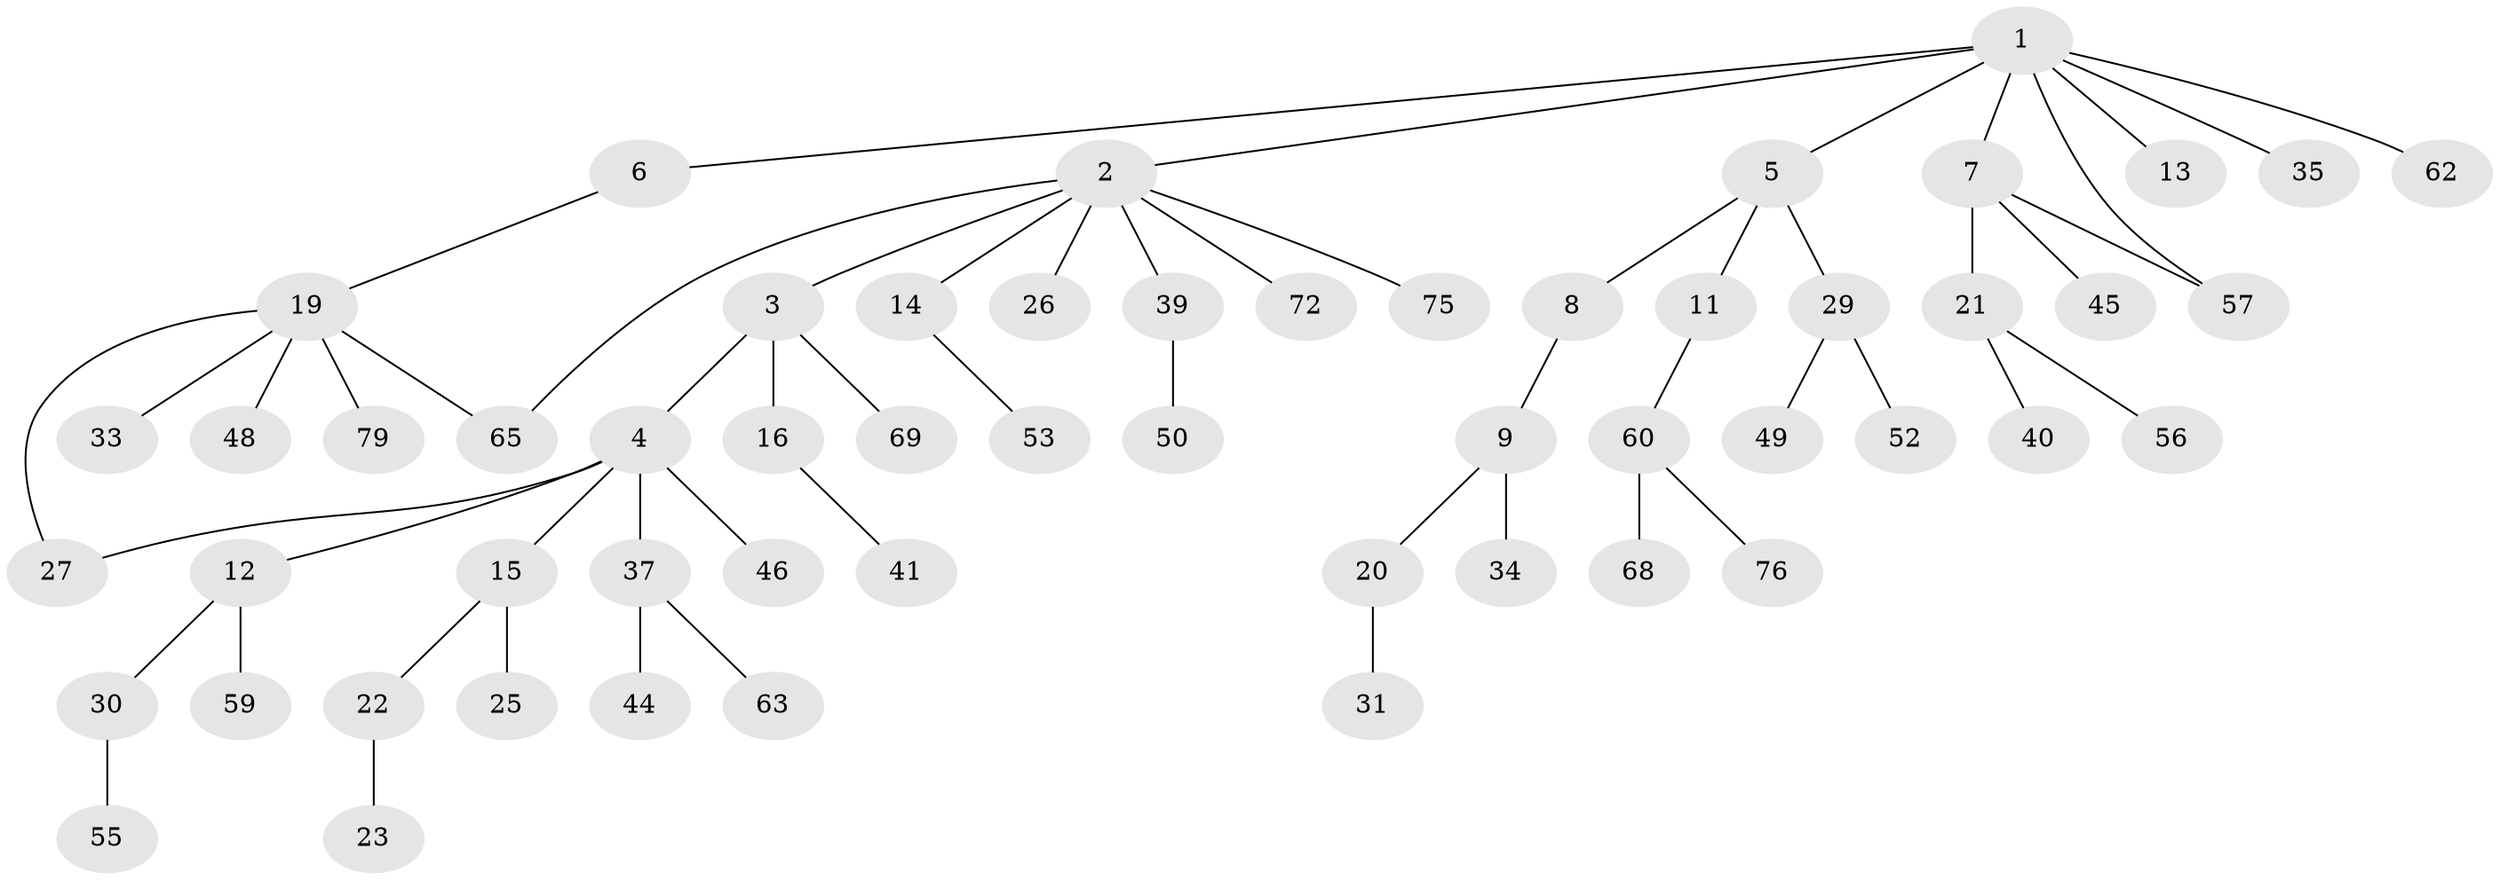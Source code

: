 // original degree distribution, {8: 0.02531645569620253, 5: 0.02531645569620253, 7: 0.012658227848101266, 4: 0.0759493670886076, 2: 0.26582278481012656, 3: 0.10126582278481013, 1: 0.4936708860759494}
// Generated by graph-tools (version 1.1) at 2025/10/02/27/25 16:10:53]
// undirected, 55 vertices, 57 edges
graph export_dot {
graph [start="1"]
  node [color=gray90,style=filled];
  1 [super="+24"];
  2 [super="+17"];
  3 [super="+70"];
  4 [super="+36"];
  5 [super="+10"];
  6;
  7 [super="+43"];
  8;
  9 [super="+51"];
  11;
  12 [super="+18"];
  13;
  14 [super="+64"];
  15 [super="+78"];
  16;
  19 [super="+28"];
  20;
  21 [super="+47"];
  22;
  23;
  25;
  26;
  27 [super="+54"];
  29 [super="+38"];
  30 [super="+73"];
  31 [super="+32"];
  33 [super="+58"];
  34;
  35;
  37 [super="+71"];
  39;
  40;
  41 [super="+42"];
  44;
  45 [super="+77"];
  46;
  48 [super="+61"];
  49 [super="+74"];
  50 [super="+66"];
  52;
  53;
  55;
  56;
  57;
  59;
  60 [super="+67"];
  62;
  63;
  65;
  68;
  69;
  72;
  75;
  76;
  79;
  1 -- 2;
  1 -- 5;
  1 -- 6;
  1 -- 7;
  1 -- 13;
  1 -- 35;
  1 -- 57;
  1 -- 62;
  2 -- 3;
  2 -- 14;
  2 -- 26;
  2 -- 39;
  2 -- 65;
  2 -- 72;
  2 -- 75;
  3 -- 4;
  3 -- 16;
  3 -- 69;
  4 -- 12;
  4 -- 15;
  4 -- 37;
  4 -- 46;
  4 -- 27;
  5 -- 8;
  5 -- 11;
  5 -- 29;
  6 -- 19;
  7 -- 21;
  7 -- 57;
  7 -- 45;
  8 -- 9;
  9 -- 20;
  9 -- 34;
  11 -- 60;
  12 -- 59;
  12 -- 30;
  14 -- 53;
  15 -- 22;
  15 -- 25;
  16 -- 41;
  19 -- 27;
  19 -- 48;
  19 -- 65;
  19 -- 33;
  19 -- 79;
  20 -- 31;
  21 -- 40;
  21 -- 56;
  22 -- 23;
  29 -- 52;
  29 -- 49;
  30 -- 55;
  37 -- 44;
  37 -- 63;
  39 -- 50;
  60 -- 68;
  60 -- 76;
}
